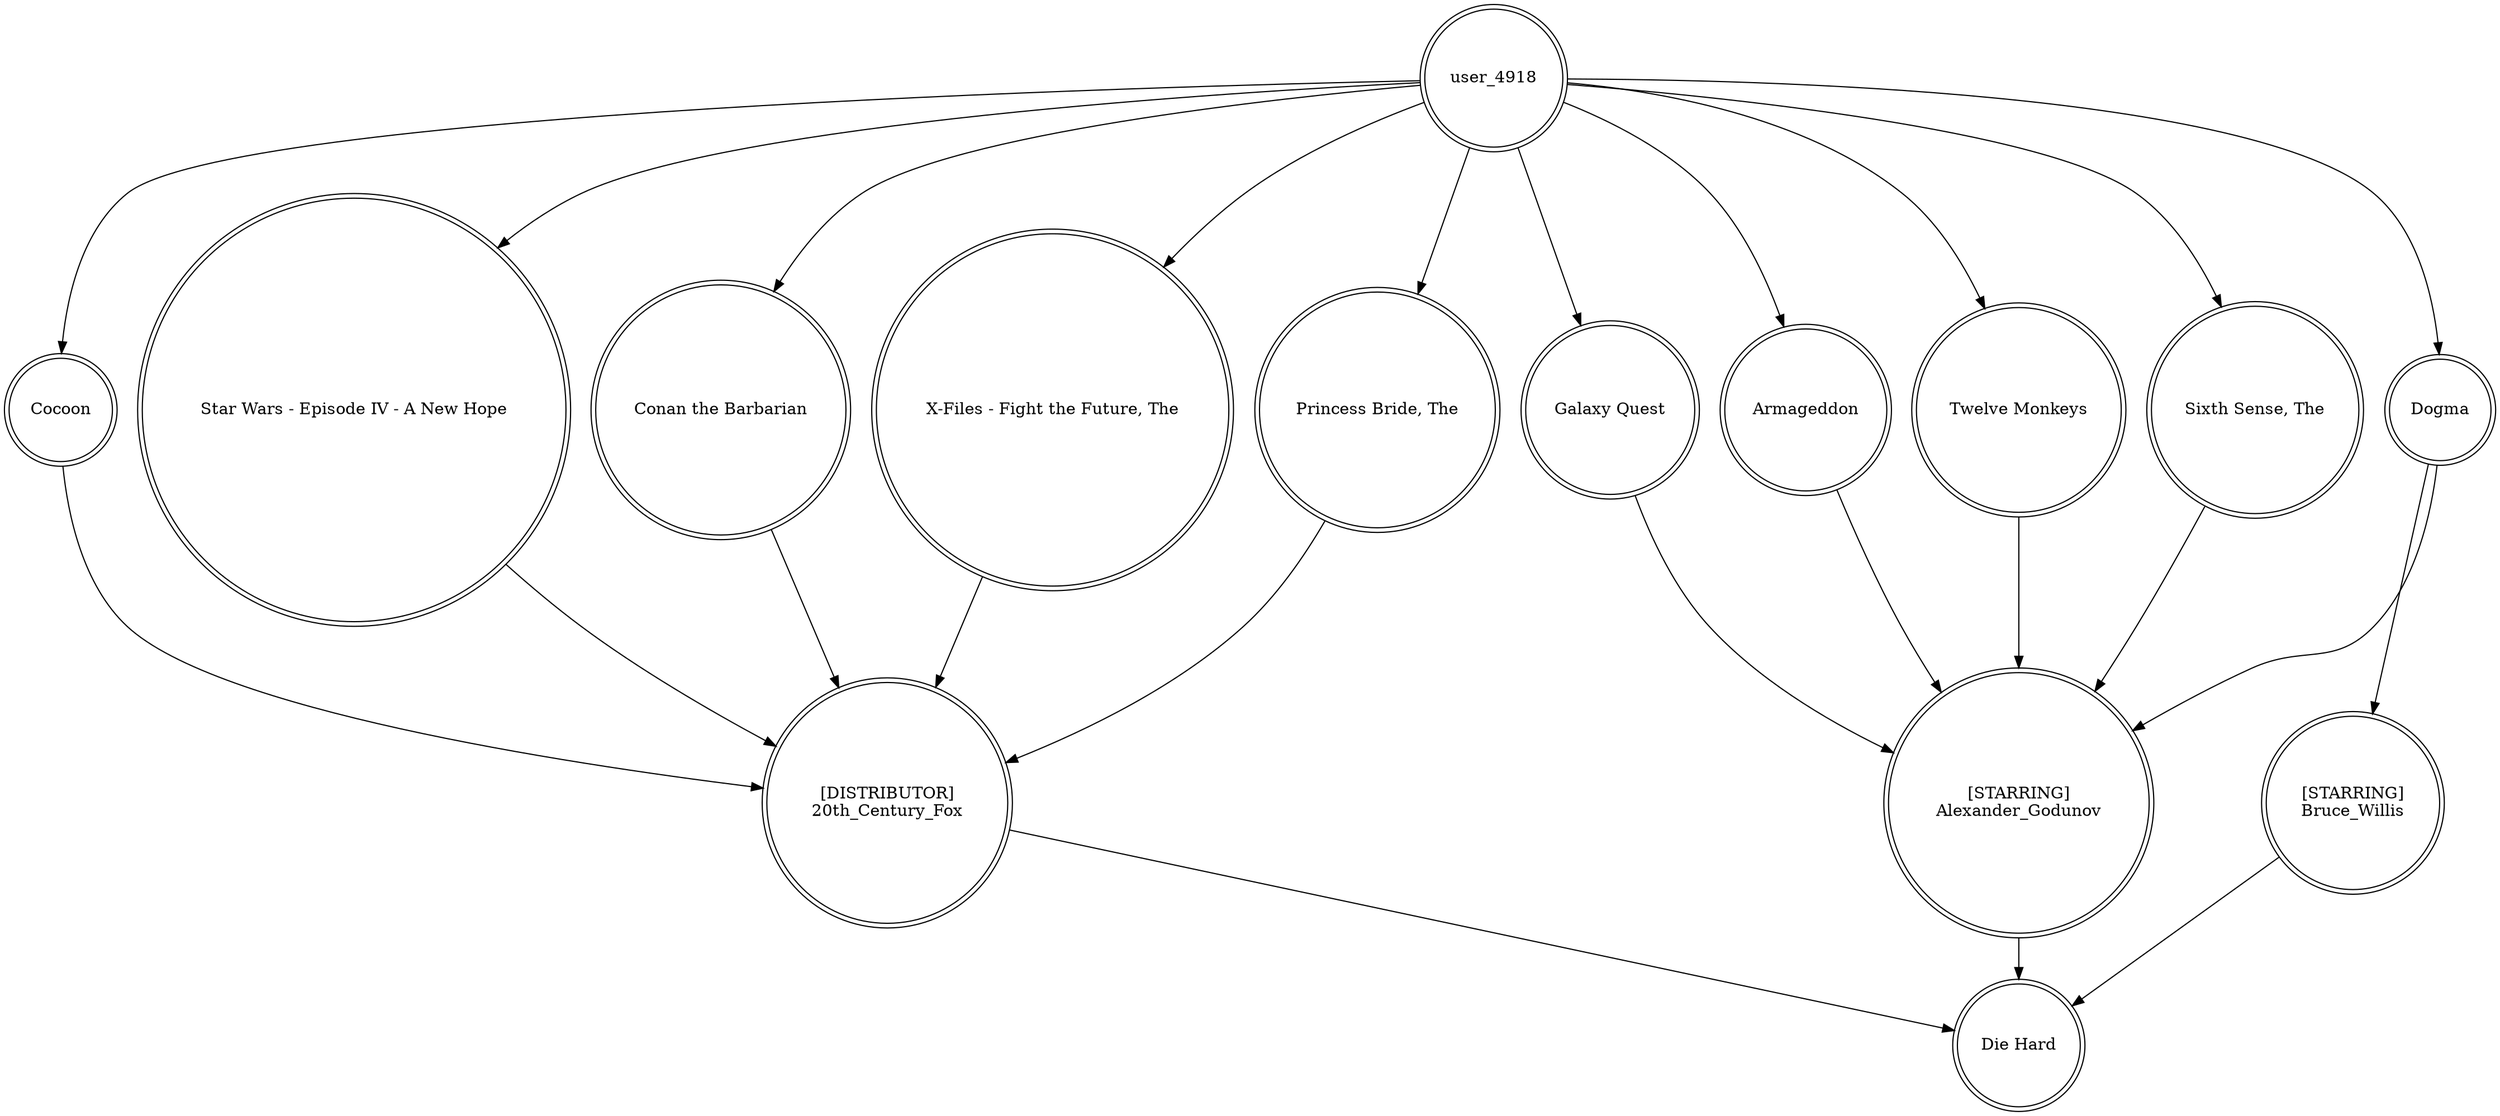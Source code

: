 digraph finite_state_machine {
	node [shape=doublecircle]
	Cocoon -> "[DISTRIBUTOR]
20th_Century_Fox"
	user_4918 -> "Galaxy Quest"
	"Star Wars - Episode IV - A New Hope" -> "[DISTRIBUTOR]
20th_Century_Fox"
	Armageddon -> "[STARRING]
Alexander_Godunov"
	"Twelve Monkeys" -> "[STARRING]
Alexander_Godunov"
	Dogma -> "[STARRING]
Bruce_Willis"
	"[STARRING]
Bruce_Willis" -> "Die Hard"
	user_4918 -> "Conan the Barbarian"
	user_4918 -> Cocoon
	"[STARRING]
Alexander_Godunov" -> "Die Hard"
	user_4918 -> "Twelve Monkeys"
	"Conan the Barbarian" -> "[DISTRIBUTOR]
20th_Century_Fox"
	"[DISTRIBUTOR]
20th_Century_Fox" -> "Die Hard"
	user_4918 -> "Sixth Sense, The"
	"Sixth Sense, The" -> "[STARRING]
Alexander_Godunov"
	"X-Files - Fight the Future, The" -> "[DISTRIBUTOR]
20th_Century_Fox"
	"Princess Bride, The" -> "[DISTRIBUTOR]
20th_Century_Fox"
	Dogma -> "[STARRING]
Alexander_Godunov"
	user_4918 -> "Princess Bride, The"
	user_4918 -> Dogma
	"Galaxy Quest" -> "[STARRING]
Alexander_Godunov"
	user_4918 -> "X-Files - Fight the Future, The"
	user_4918 -> "Star Wars - Episode IV - A New Hope"
	user_4918 -> Armageddon
}
